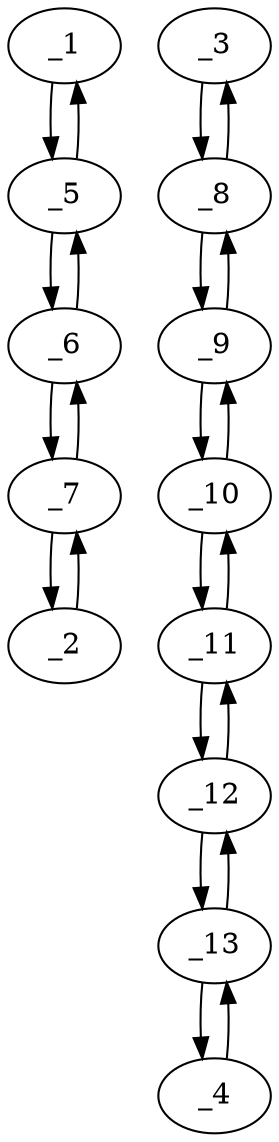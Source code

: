 digraph s1059_01 {
	_1	 [x="96.000000",
		y="111.000000"];
	_5	 [x="86.000000",
		y="123.000000"];
	_1 -> _5	 [angle="2.265535",
		orient="0.768221"];
	_2	 [x="30.000000",
		y="138.000000"];
	_7	 [x="53.000000",
		y="137.000000"];
	_2 -> _7	 [angle="-0.043451",
		orient="-0.043437"];
	_3	 [x="225.000000",
		y="152.000000"];
	_8	 [x="213.000000",
		y="143.000000"];
	_3 -> _8	 [angle="-2.498092",
		orient="-0.600000"];
	_4	 [x="138.000000",
		y="163.000000"];
	_13	 [x="144.000000",
		y="148.000000"];
	_4 -> _13	 [angle="-1.190290",
		orient="-0.928477"];
	_5 -> _1	 [angle="-0.876058",
		orient="-0.768221"];
	_6	 [x="70.000000",
		y="131.000000"];
	_5 -> _6	 [angle="2.677945",
		orient="0.447214"];
	_6 -> _5	 [angle="-0.463648",
		orient="-0.447214"];
	_6 -> _7	 [angle="2.802300",
		orient="0.332820"];
	_7 -> _2	 [angle="3.098142",
		orient="0.043437"];
	_7 -> _6	 [angle="-0.339293",
		orient="-0.332820"];
	_8 -> _3	 [angle="0.643501",
		orient="0.600000"];
	_9	 [x="200.000000",
		y="136.000000"];
	_8 -> _9	 [angle="-2.647651",
		orient="-0.474100"];
	_9 -> _8	 [angle="0.493941",
		orient="0.474100"];
	_10	 [x="186.000000",
		y="129.000000"];
	_9 -> _10	 [angle="-2.677945",
		orient="-0.447214"];
	_10 -> _9	 [angle="0.463648",
		orient="0.447214"];
	_11	 [x="166.000000",
		y="129.000000"];
	_10 -> _11	 [angle="3.141593",
		orient="0.000000"];
	_11 -> _10	 [angle="0.000000",
		orient="0.000000"];
	_12	 [x="152.000000",
		y="136.000000"];
	_11 -> _12	 [angle="2.677945",
		orient="0.447214"];
	_12 -> _11	 [angle="-0.463648",
		orient="-0.447214"];
	_12 -> _13	 [angle="2.158799",
		orient="0.832050"];
	_13 -> _4	 [angle="1.951303",
		orient="0.928477"];
	_13 -> _12	 [angle="-0.982794",
		orient="-0.832050"];
}
